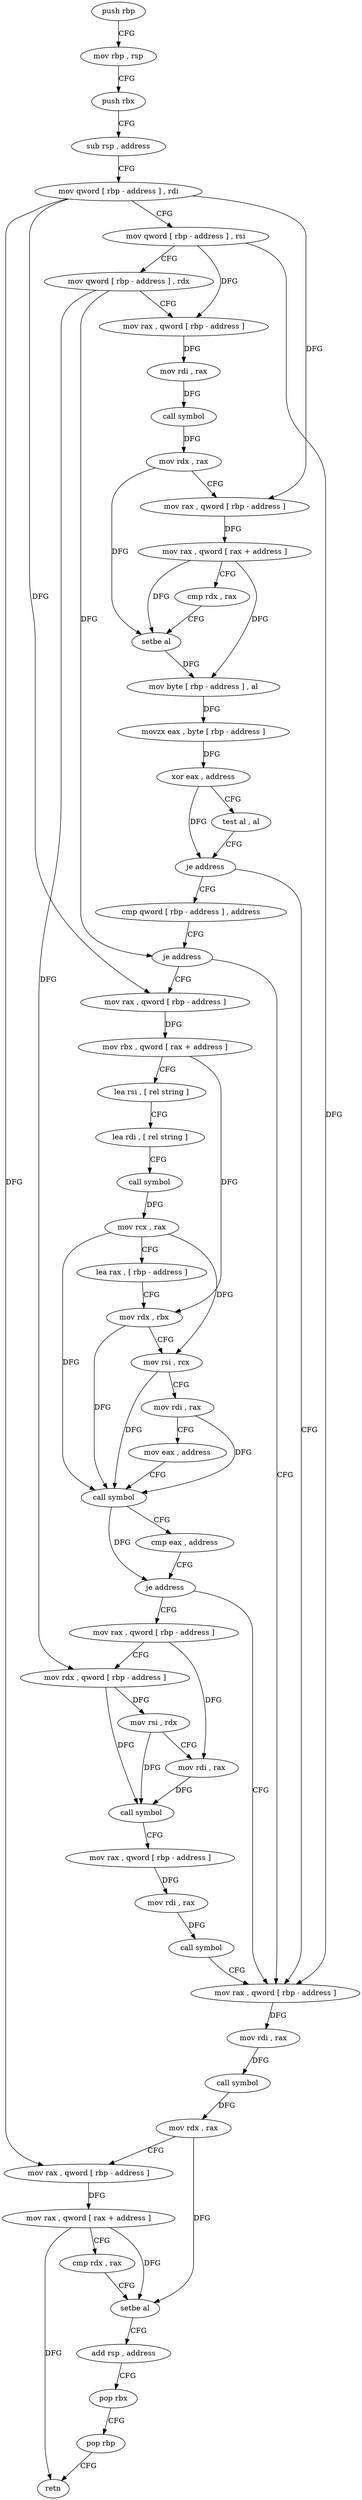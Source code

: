 digraph "func" {
"180192" [label = "push rbp" ]
"180193" [label = "mov rbp , rsp" ]
"180196" [label = "push rbx" ]
"180197" [label = "sub rsp , address" ]
"180201" [label = "mov qword [ rbp - address ] , rdi" ]
"180205" [label = "mov qword [ rbp - address ] , rsi" ]
"180209" [label = "mov qword [ rbp - address ] , rdx" ]
"180213" [label = "mov rax , qword [ rbp - address ]" ]
"180217" [label = "mov rdi , rax" ]
"180220" [label = "call symbol" ]
"180225" [label = "mov rdx , rax" ]
"180228" [label = "mov rax , qword [ rbp - address ]" ]
"180232" [label = "mov rax , qword [ rax + address ]" ]
"180236" [label = "cmp rdx , rax" ]
"180239" [label = "setbe al" ]
"180242" [label = "mov byte [ rbp - address ] , al" ]
"180245" [label = "movzx eax , byte [ rbp - address ]" ]
"180249" [label = "xor eax , address" ]
"180252" [label = "test al , al" ]
"180254" [label = "je address" ]
"180352" [label = "mov rax , qword [ rbp - address ]" ]
"180256" [label = "cmp qword [ rbp - address ] , address" ]
"180356" [label = "mov rdi , rax" ]
"180359" [label = "call symbol" ]
"180364" [label = "mov rdx , rax" ]
"180367" [label = "mov rax , qword [ rbp - address ]" ]
"180371" [label = "mov rax , qword [ rax + address ]" ]
"180375" [label = "cmp rdx , rax" ]
"180378" [label = "setbe al" ]
"180381" [label = "add rsp , address" ]
"180385" [label = "pop rbx" ]
"180386" [label = "pop rbp" ]
"180387" [label = "retn" ]
"180261" [label = "je address" ]
"180263" [label = "mov rax , qword [ rbp - address ]" ]
"180267" [label = "mov rbx , qword [ rax + address ]" ]
"180271" [label = "lea rsi , [ rel string ]" ]
"180278" [label = "lea rdi , [ rel string ]" ]
"180285" [label = "call symbol" ]
"180290" [label = "mov rcx , rax" ]
"180293" [label = "lea rax , [ rbp - address ]" ]
"180297" [label = "mov rdx , rbx" ]
"180300" [label = "mov rsi , rcx" ]
"180303" [label = "mov rdi , rax" ]
"180306" [label = "mov eax , address" ]
"180311" [label = "call symbol" ]
"180316" [label = "cmp eax , address" ]
"180319" [label = "je address" ]
"180321" [label = "mov rax , qword [ rbp - address ]" ]
"180325" [label = "mov rdx , qword [ rbp - address ]" ]
"180329" [label = "mov rsi , rdx" ]
"180332" [label = "mov rdi , rax" ]
"180335" [label = "call symbol" ]
"180340" [label = "mov rax , qword [ rbp - address ]" ]
"180344" [label = "mov rdi , rax" ]
"180347" [label = "call symbol" ]
"180192" -> "180193" [ label = "CFG" ]
"180193" -> "180196" [ label = "CFG" ]
"180196" -> "180197" [ label = "CFG" ]
"180197" -> "180201" [ label = "CFG" ]
"180201" -> "180205" [ label = "CFG" ]
"180201" -> "180228" [ label = "DFG" ]
"180201" -> "180367" [ label = "DFG" ]
"180201" -> "180263" [ label = "DFG" ]
"180205" -> "180209" [ label = "CFG" ]
"180205" -> "180213" [ label = "DFG" ]
"180205" -> "180352" [ label = "DFG" ]
"180209" -> "180213" [ label = "CFG" ]
"180209" -> "180261" [ label = "DFG" ]
"180209" -> "180325" [ label = "DFG" ]
"180213" -> "180217" [ label = "DFG" ]
"180217" -> "180220" [ label = "DFG" ]
"180220" -> "180225" [ label = "DFG" ]
"180225" -> "180228" [ label = "CFG" ]
"180225" -> "180239" [ label = "DFG" ]
"180228" -> "180232" [ label = "DFG" ]
"180232" -> "180236" [ label = "CFG" ]
"180232" -> "180239" [ label = "DFG" ]
"180232" -> "180242" [ label = "DFG" ]
"180236" -> "180239" [ label = "CFG" ]
"180239" -> "180242" [ label = "DFG" ]
"180242" -> "180245" [ label = "DFG" ]
"180245" -> "180249" [ label = "DFG" ]
"180249" -> "180252" [ label = "CFG" ]
"180249" -> "180254" [ label = "DFG" ]
"180252" -> "180254" [ label = "CFG" ]
"180254" -> "180352" [ label = "CFG" ]
"180254" -> "180256" [ label = "CFG" ]
"180352" -> "180356" [ label = "DFG" ]
"180256" -> "180261" [ label = "CFG" ]
"180356" -> "180359" [ label = "DFG" ]
"180359" -> "180364" [ label = "DFG" ]
"180364" -> "180367" [ label = "CFG" ]
"180364" -> "180378" [ label = "DFG" ]
"180367" -> "180371" [ label = "DFG" ]
"180371" -> "180375" [ label = "CFG" ]
"180371" -> "180378" [ label = "DFG" ]
"180371" -> "180387" [ label = "DFG" ]
"180375" -> "180378" [ label = "CFG" ]
"180378" -> "180381" [ label = "CFG" ]
"180381" -> "180385" [ label = "CFG" ]
"180385" -> "180386" [ label = "CFG" ]
"180386" -> "180387" [ label = "CFG" ]
"180261" -> "180352" [ label = "CFG" ]
"180261" -> "180263" [ label = "CFG" ]
"180263" -> "180267" [ label = "DFG" ]
"180267" -> "180271" [ label = "CFG" ]
"180267" -> "180297" [ label = "DFG" ]
"180271" -> "180278" [ label = "CFG" ]
"180278" -> "180285" [ label = "CFG" ]
"180285" -> "180290" [ label = "DFG" ]
"180290" -> "180293" [ label = "CFG" ]
"180290" -> "180300" [ label = "DFG" ]
"180290" -> "180311" [ label = "DFG" ]
"180293" -> "180297" [ label = "CFG" ]
"180297" -> "180300" [ label = "CFG" ]
"180297" -> "180311" [ label = "DFG" ]
"180300" -> "180303" [ label = "CFG" ]
"180300" -> "180311" [ label = "DFG" ]
"180303" -> "180306" [ label = "CFG" ]
"180303" -> "180311" [ label = "DFG" ]
"180306" -> "180311" [ label = "CFG" ]
"180311" -> "180316" [ label = "CFG" ]
"180311" -> "180319" [ label = "DFG" ]
"180316" -> "180319" [ label = "CFG" ]
"180319" -> "180352" [ label = "CFG" ]
"180319" -> "180321" [ label = "CFG" ]
"180321" -> "180325" [ label = "CFG" ]
"180321" -> "180332" [ label = "DFG" ]
"180325" -> "180329" [ label = "DFG" ]
"180325" -> "180335" [ label = "DFG" ]
"180329" -> "180332" [ label = "CFG" ]
"180329" -> "180335" [ label = "DFG" ]
"180332" -> "180335" [ label = "DFG" ]
"180335" -> "180340" [ label = "CFG" ]
"180340" -> "180344" [ label = "DFG" ]
"180344" -> "180347" [ label = "DFG" ]
"180347" -> "180352" [ label = "CFG" ]
}
